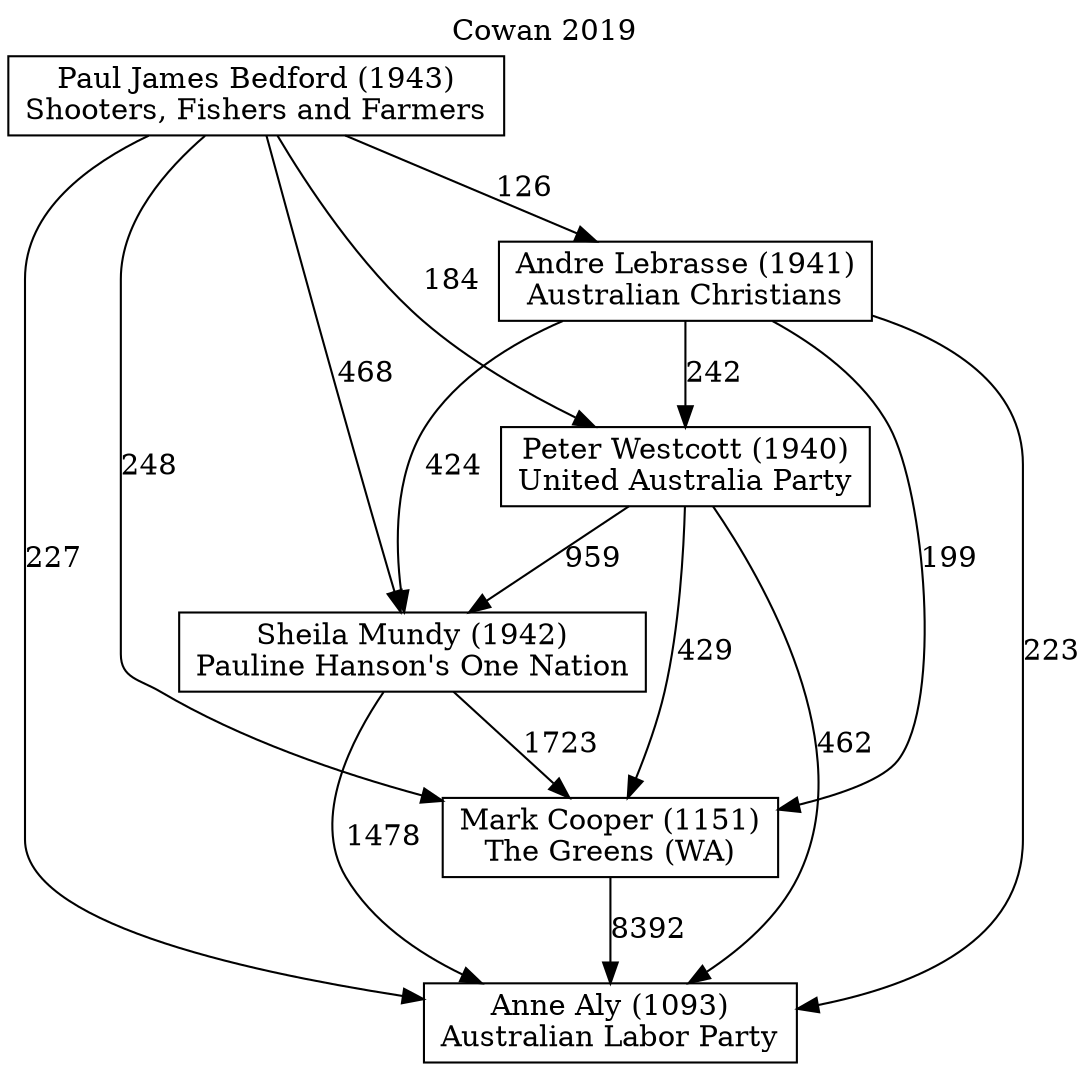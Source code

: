 // House preference flow
digraph "Anne Aly (1093)_Cowan_2019" {
	graph [label="Cowan 2019" labelloc=t mclimit=10]
	node [shape=box]
	"Andre Lebrasse (1941)" [label="Andre Lebrasse (1941)
Australian Christians"]
	"Anne Aly (1093)" [label="Anne Aly (1093)
Australian Labor Party"]
	"Mark Cooper (1151)" [label="Mark Cooper (1151)
The Greens (WA)"]
	"Paul James Bedford (1943)" [label="Paul James Bedford (1943)
Shooters, Fishers and Farmers"]
	"Peter Westcott (1940)" [label="Peter Westcott (1940)
United Australia Party"]
	"Sheila Mundy (1942)" [label="Sheila Mundy (1942)
Pauline Hanson's One Nation"]
	"Andre Lebrasse (1941)" -> "Anne Aly (1093)" [label=223]
	"Andre Lebrasse (1941)" -> "Mark Cooper (1151)" [label=199]
	"Andre Lebrasse (1941)" -> "Peter Westcott (1940)" [label=242]
	"Andre Lebrasse (1941)" -> "Sheila Mundy (1942)" [label=424]
	"Mark Cooper (1151)" -> "Anne Aly (1093)" [label=8392]
	"Paul James Bedford (1943)" -> "Andre Lebrasse (1941)" [label=126]
	"Paul James Bedford (1943)" -> "Anne Aly (1093)" [label=227]
	"Paul James Bedford (1943)" -> "Mark Cooper (1151)" [label=248]
	"Paul James Bedford (1943)" -> "Peter Westcott (1940)" [label=184]
	"Paul James Bedford (1943)" -> "Sheila Mundy (1942)" [label=468]
	"Peter Westcott (1940)" -> "Anne Aly (1093)" [label=462]
	"Peter Westcott (1940)" -> "Mark Cooper (1151)" [label=429]
	"Peter Westcott (1940)" -> "Sheila Mundy (1942)" [label=959]
	"Sheila Mundy (1942)" -> "Anne Aly (1093)" [label=1478]
	"Sheila Mundy (1942)" -> "Mark Cooper (1151)" [label=1723]
}
